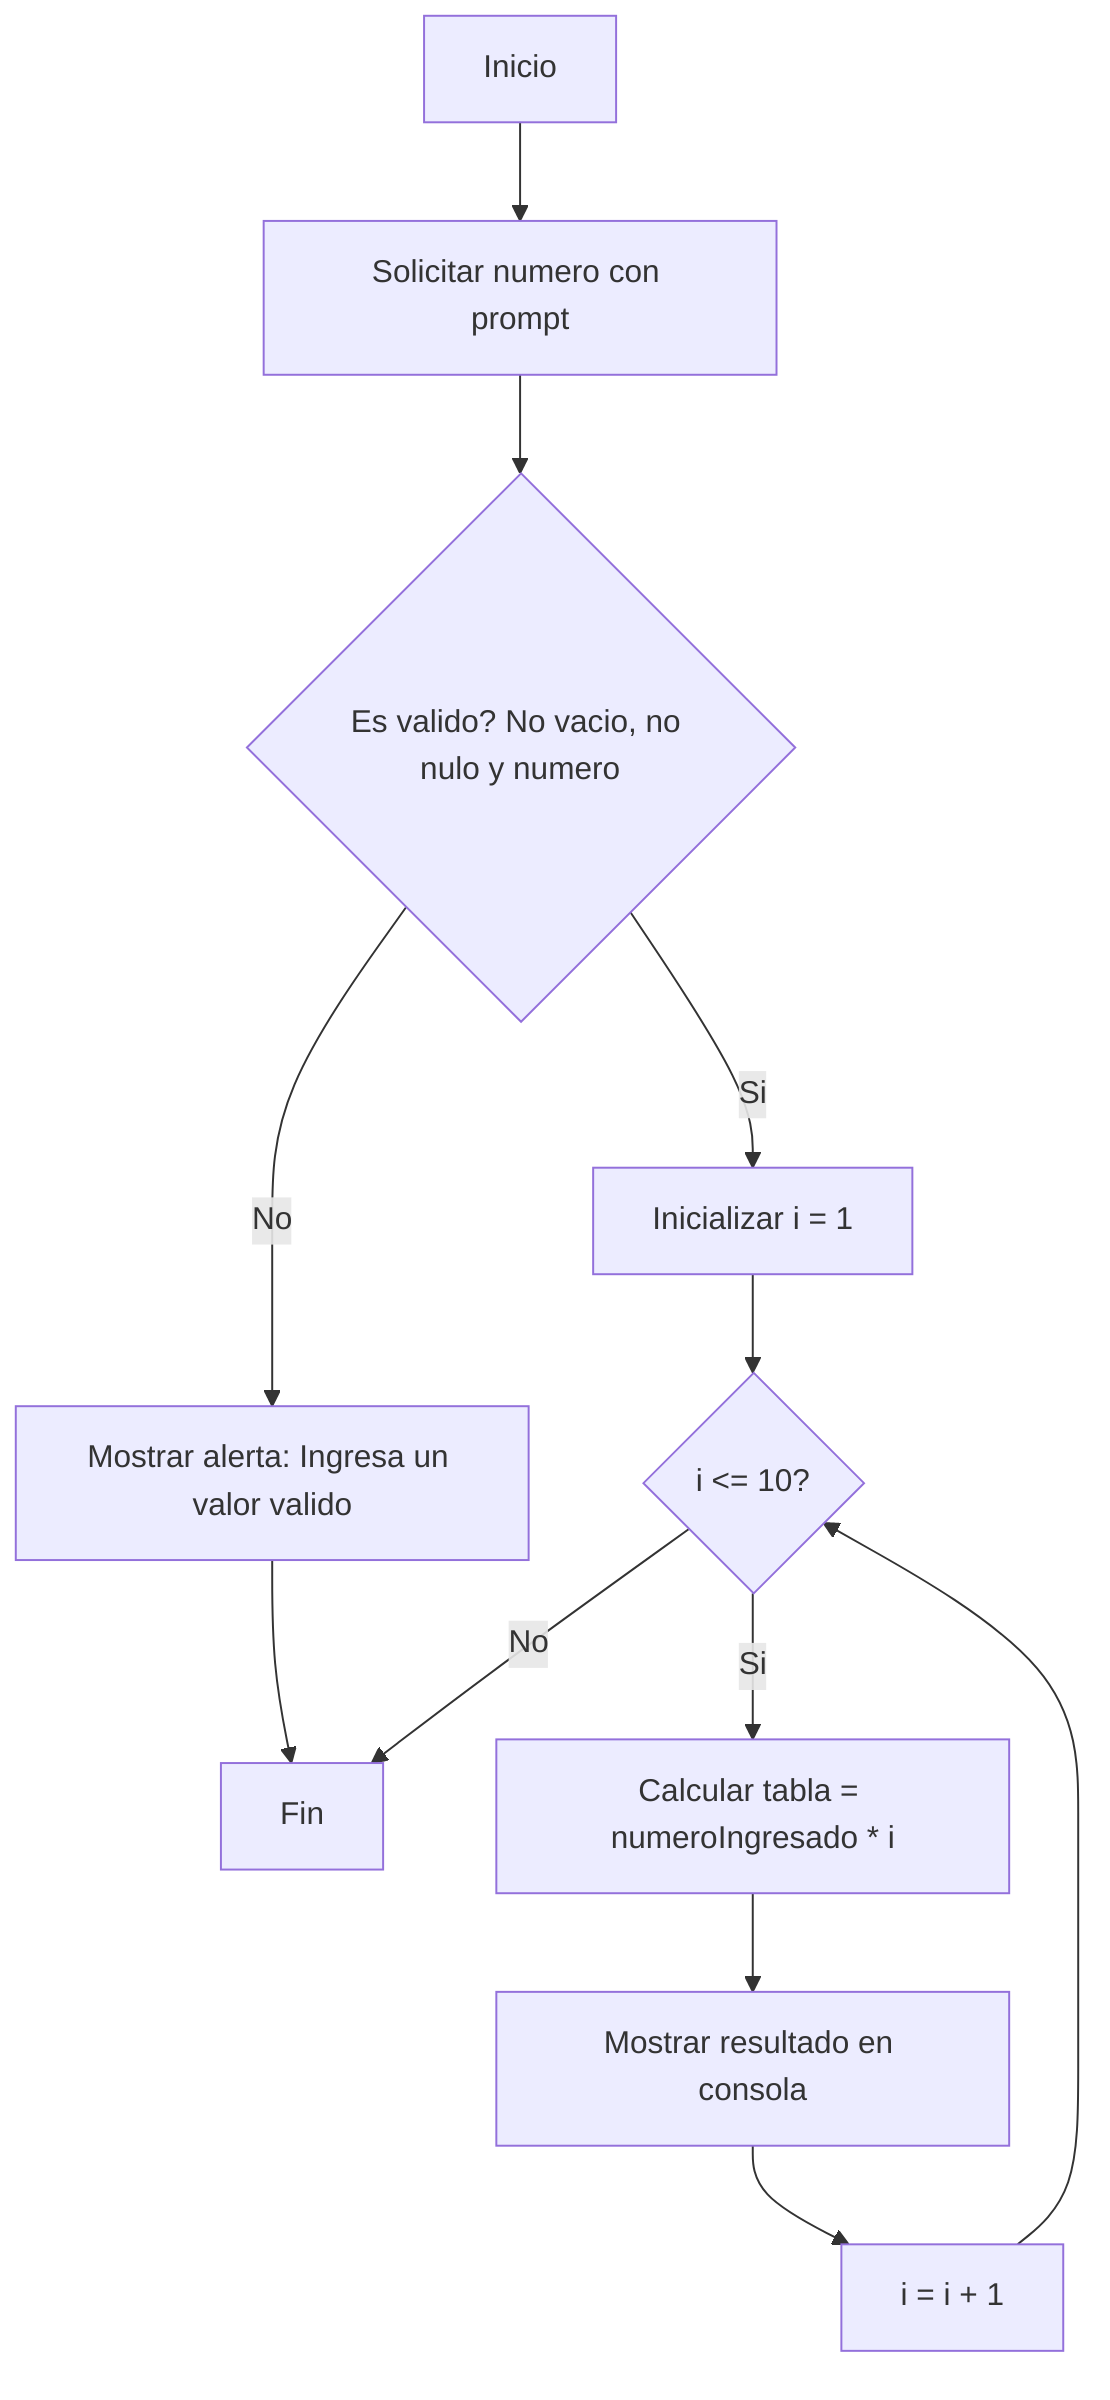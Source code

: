 flowchart TD
    A[Inicio] --> B[Solicitar numero con prompt]
    B --> C{"Es valido? No vacio, no nulo y numero"}
    C -->|No| D[Mostrar alerta: Ingresa un valor valido] --> E[Fin]
    C -->|Si| F[Inicializar i = 1]
    F --> G{"i <= 10?"}
    G -->|Si| H[Calcular tabla = numeroIngresado * i]
    H --> I[Mostrar resultado en consola]
    I --> J[i = i + 1] --> G
    G -->|No| E